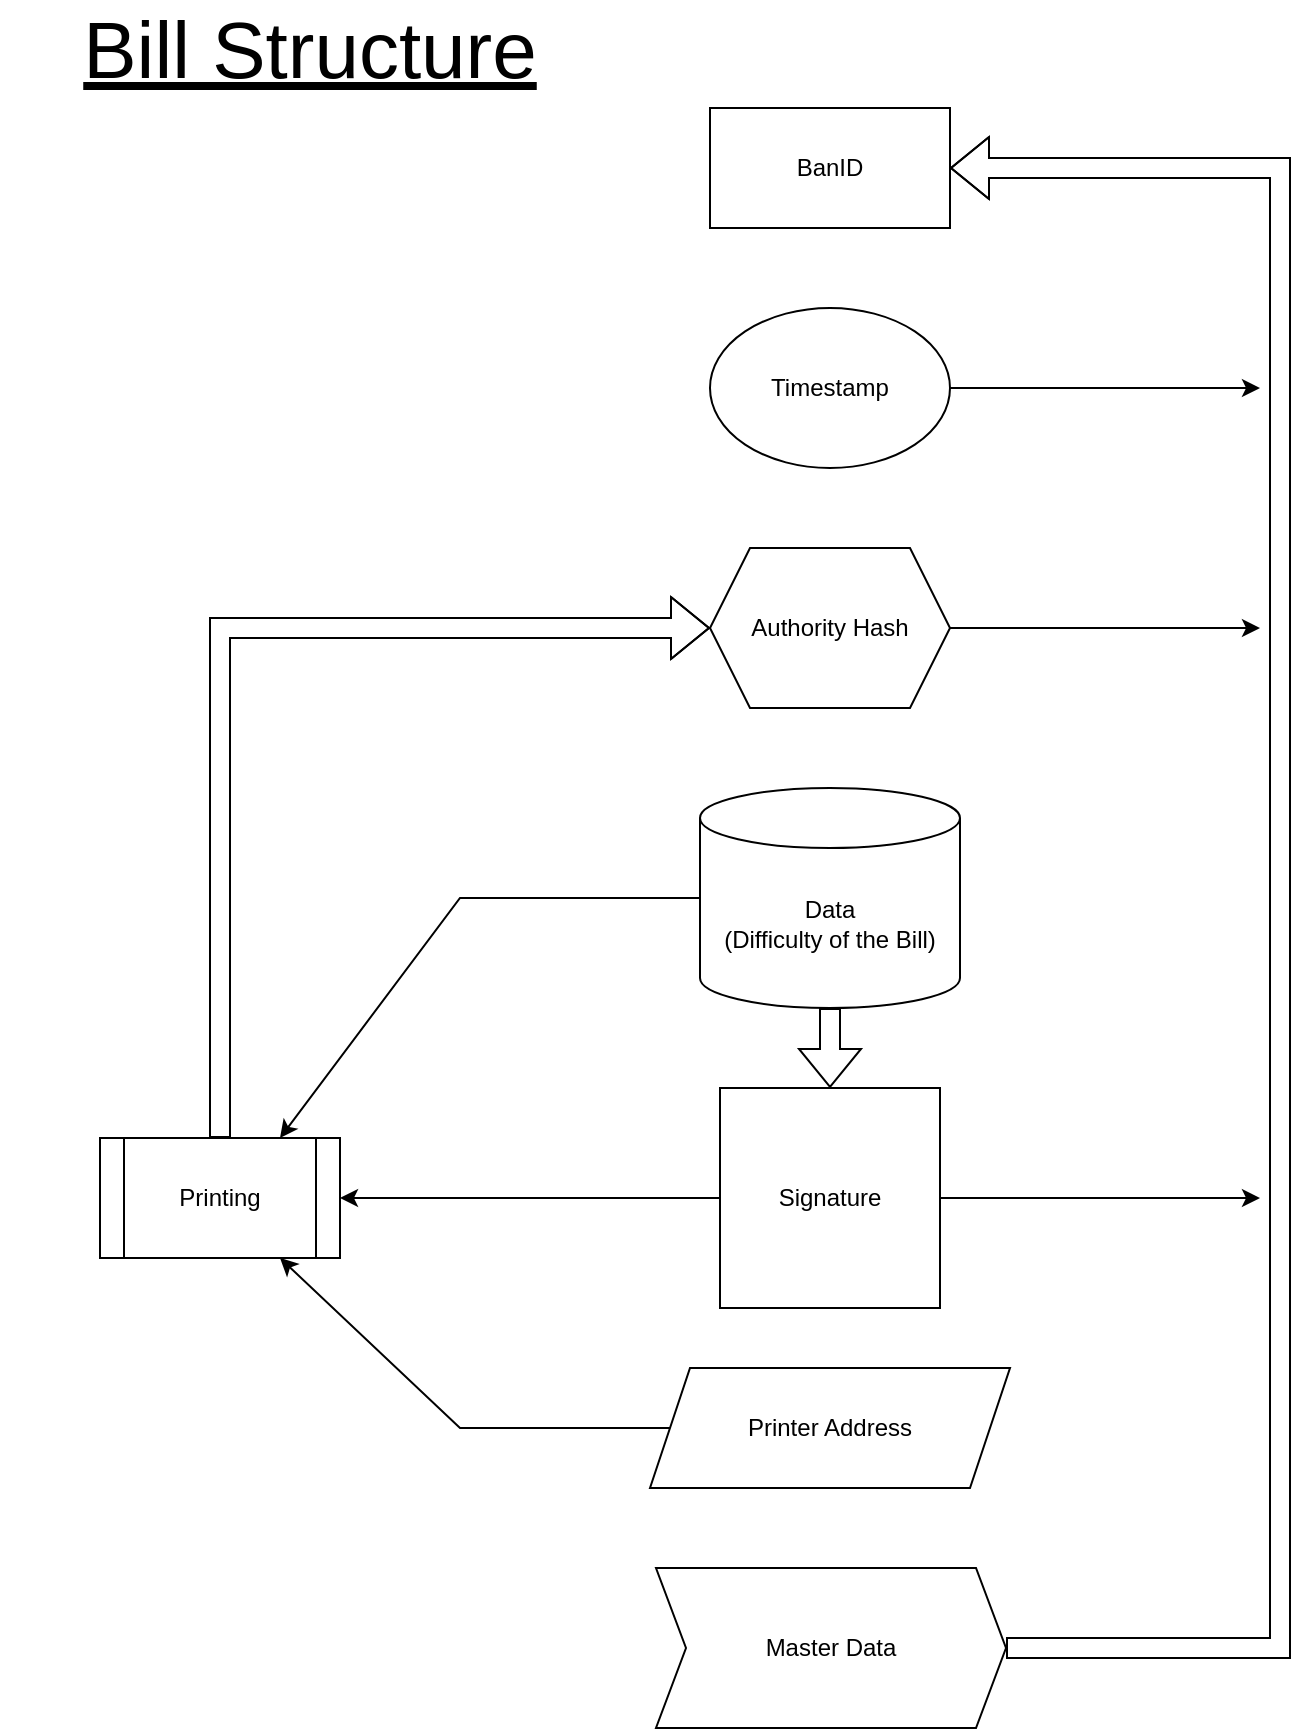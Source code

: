<mxfile version="20.6.2" type="github">
  <diagram id="kgpKYQtTHZ0yAKxKKP6v" name="Page-1">
    <mxGraphModel dx="1422" dy="798" grid="1" gridSize="10" guides="1" tooltips="1" connect="1" arrows="1" fold="1" page="1" pageScale="1" pageWidth="850" pageHeight="1100" math="0" shadow="0">
      <root>
        <mxCell id="0" />
        <mxCell id="1" parent="0" />
        <mxCell id="_3w4ap84SFWJ1xlpfxd1-3" value="BanID" style="rounded=0;whiteSpace=wrap;html=1;" vertex="1" parent="1">
          <mxGeometry x="365" y="80" width="120" height="60" as="geometry" />
        </mxCell>
        <mxCell id="_3w4ap84SFWJ1xlpfxd1-4" value="Timestamp" style="ellipse;whiteSpace=wrap;html=1;" vertex="1" parent="1">
          <mxGeometry x="365" y="180" width="120" height="80" as="geometry" />
        </mxCell>
        <mxCell id="_3w4ap84SFWJ1xlpfxd1-12" style="edgeStyle=orthogonalEdgeStyle;rounded=0;orthogonalLoop=1;jettySize=auto;html=1;exitX=0.5;exitY=1;exitDx=0;exitDy=0;" edge="1" parent="1" source="_3w4ap84SFWJ1xlpfxd1-5">
          <mxGeometry relative="1" as="geometry">
            <mxPoint x="425" y="360" as="targetPoint" />
          </mxGeometry>
        </mxCell>
        <mxCell id="_3w4ap84SFWJ1xlpfxd1-23" style="edgeStyle=orthogonalEdgeStyle;rounded=0;orthogonalLoop=1;jettySize=auto;html=1;" edge="1" parent="1" source="_3w4ap84SFWJ1xlpfxd1-5">
          <mxGeometry relative="1" as="geometry">
            <mxPoint x="640" y="340" as="targetPoint" />
          </mxGeometry>
        </mxCell>
        <mxCell id="_3w4ap84SFWJ1xlpfxd1-5" value="Authority Hash" style="shape=hexagon;perimeter=hexagonPerimeter2;whiteSpace=wrap;html=1;fixedSize=1;" vertex="1" parent="1">
          <mxGeometry x="365" y="300" width="120" height="80" as="geometry" />
        </mxCell>
        <mxCell id="_3w4ap84SFWJ1xlpfxd1-6" value="Data&lt;br&gt;(Difficulty of the Bill)" style="shape=cylinder3;whiteSpace=wrap;html=1;boundedLbl=1;backgroundOutline=1;size=15;" vertex="1" parent="1">
          <mxGeometry x="360" y="420" width="130" height="110" as="geometry" />
        </mxCell>
        <mxCell id="_3w4ap84SFWJ1xlpfxd1-25" style="edgeStyle=orthogonalEdgeStyle;rounded=0;orthogonalLoop=1;jettySize=auto;html=1;exitX=1;exitY=0.5;exitDx=0;exitDy=0;" edge="1" parent="1" source="_3w4ap84SFWJ1xlpfxd1-14">
          <mxGeometry relative="1" as="geometry">
            <mxPoint x="640" y="625" as="targetPoint" />
          </mxGeometry>
        </mxCell>
        <mxCell id="_3w4ap84SFWJ1xlpfxd1-28" style="edgeStyle=orthogonalEdgeStyle;rounded=0;orthogonalLoop=1;jettySize=auto;html=1;" edge="1" parent="1" source="_3w4ap84SFWJ1xlpfxd1-14">
          <mxGeometry relative="1" as="geometry">
            <mxPoint x="180" y="625" as="targetPoint" />
          </mxGeometry>
        </mxCell>
        <mxCell id="_3w4ap84SFWJ1xlpfxd1-14" value="Signature" style="whiteSpace=wrap;html=1;aspect=fixed;" vertex="1" parent="1">
          <mxGeometry x="370" y="570" width="110" height="110" as="geometry" />
        </mxCell>
        <mxCell id="_3w4ap84SFWJ1xlpfxd1-15" value="Master Data" style="shape=step;perimeter=stepPerimeter;whiteSpace=wrap;html=1;fixedSize=1;size=15;" vertex="1" parent="1">
          <mxGeometry x="338" y="810" width="175" height="80" as="geometry" />
        </mxCell>
        <mxCell id="_3w4ap84SFWJ1xlpfxd1-19" value="" style="shape=flexArrow;endArrow=classic;html=1;rounded=0;entryX=1;entryY=0.5;entryDx=0;entryDy=0;exitX=1;exitY=0.5;exitDx=0;exitDy=0;" edge="1" parent="1" source="_3w4ap84SFWJ1xlpfxd1-15" target="_3w4ap84SFWJ1xlpfxd1-3">
          <mxGeometry width="50" height="50" relative="1" as="geometry">
            <mxPoint x="640" y="760" as="sourcePoint" />
            <mxPoint x="470" y="400" as="targetPoint" />
            <Array as="points">
              <mxPoint x="650" y="850" />
              <mxPoint x="650" y="110" />
            </Array>
          </mxGeometry>
        </mxCell>
        <mxCell id="_3w4ap84SFWJ1xlpfxd1-21" value="" style="endArrow=classic;html=1;rounded=0;exitX=1;exitY=0.5;exitDx=0;exitDy=0;" edge="1" parent="1" source="_3w4ap84SFWJ1xlpfxd1-4">
          <mxGeometry width="50" height="50" relative="1" as="geometry">
            <mxPoint x="420" y="450" as="sourcePoint" />
            <mxPoint x="640" y="220" as="targetPoint" />
          </mxGeometry>
        </mxCell>
        <mxCell id="_3w4ap84SFWJ1xlpfxd1-26" value="&lt;font style=&quot;font-size: 40px;&quot;&gt;&lt;u&gt;Bill Structure&lt;/u&gt;&lt;/font&gt;" style="text;html=1;strokeColor=none;fillColor=none;align=center;verticalAlign=middle;whiteSpace=wrap;rounded=0;" vertex="1" parent="1">
          <mxGeometry x="10" y="30" width="310" height="40" as="geometry" />
        </mxCell>
        <mxCell id="_3w4ap84SFWJ1xlpfxd1-29" value="Printing" style="shape=process;whiteSpace=wrap;html=1;backgroundOutline=1;" vertex="1" parent="1">
          <mxGeometry x="60" y="595" width="120" height="60" as="geometry" />
        </mxCell>
        <mxCell id="_3w4ap84SFWJ1xlpfxd1-32" value="" style="shape=flexArrow;endArrow=classic;html=1;rounded=0;exitX=0.5;exitY=0;exitDx=0;exitDy=0;entryX=0;entryY=0.5;entryDx=0;entryDy=0;" edge="1" parent="1" source="_3w4ap84SFWJ1xlpfxd1-29" target="_3w4ap84SFWJ1xlpfxd1-5">
          <mxGeometry width="50" height="50" relative="1" as="geometry">
            <mxPoint x="420" y="450" as="sourcePoint" />
            <mxPoint x="470" y="400" as="targetPoint" />
            <Array as="points">
              <mxPoint x="120" y="340" />
            </Array>
          </mxGeometry>
        </mxCell>
        <mxCell id="_3w4ap84SFWJ1xlpfxd1-34" value="" style="shape=flexArrow;endArrow=classic;html=1;rounded=0;fontSize=40;exitX=0.5;exitY=1;exitDx=0;exitDy=0;exitPerimeter=0;entryX=0.5;entryY=0;entryDx=0;entryDy=0;" edge="1" parent="1" source="_3w4ap84SFWJ1xlpfxd1-6" target="_3w4ap84SFWJ1xlpfxd1-14">
          <mxGeometry width="50" height="50" relative="1" as="geometry">
            <mxPoint x="420" y="640" as="sourcePoint" />
            <mxPoint x="470" y="590" as="targetPoint" />
          </mxGeometry>
        </mxCell>
        <mxCell id="_3w4ap84SFWJ1xlpfxd1-36" value="Printer Address" style="shape=parallelogram;perimeter=parallelogramPerimeter;whiteSpace=wrap;html=1;fixedSize=1;fontSize=12;" vertex="1" parent="1">
          <mxGeometry x="335" y="710" width="180" height="60" as="geometry" />
        </mxCell>
        <mxCell id="_3w4ap84SFWJ1xlpfxd1-39" value="" style="endArrow=classic;html=1;rounded=0;fontSize=12;entryX=0.75;entryY=0;entryDx=0;entryDy=0;exitX=0;exitY=0.5;exitDx=0;exitDy=0;exitPerimeter=0;" edge="1" parent="1" source="_3w4ap84SFWJ1xlpfxd1-6" target="_3w4ap84SFWJ1xlpfxd1-29">
          <mxGeometry width="50" height="50" relative="1" as="geometry">
            <mxPoint x="250" y="550" as="sourcePoint" />
            <mxPoint x="300" y="500" as="targetPoint" />
            <Array as="points">
              <mxPoint x="240" y="475" />
            </Array>
          </mxGeometry>
        </mxCell>
        <mxCell id="_3w4ap84SFWJ1xlpfxd1-40" value="" style="endArrow=classic;html=1;rounded=0;fontSize=12;entryX=0.75;entryY=1;entryDx=0;entryDy=0;exitX=0;exitY=0.5;exitDx=0;exitDy=0;" edge="1" parent="1" source="_3w4ap84SFWJ1xlpfxd1-36" target="_3w4ap84SFWJ1xlpfxd1-29">
          <mxGeometry width="50" height="50" relative="1" as="geometry">
            <mxPoint x="220" y="780" as="sourcePoint" />
            <mxPoint x="270" y="730" as="targetPoint" />
            <Array as="points">
              <mxPoint x="240" y="740" />
            </Array>
          </mxGeometry>
        </mxCell>
      </root>
    </mxGraphModel>
  </diagram>
</mxfile>
